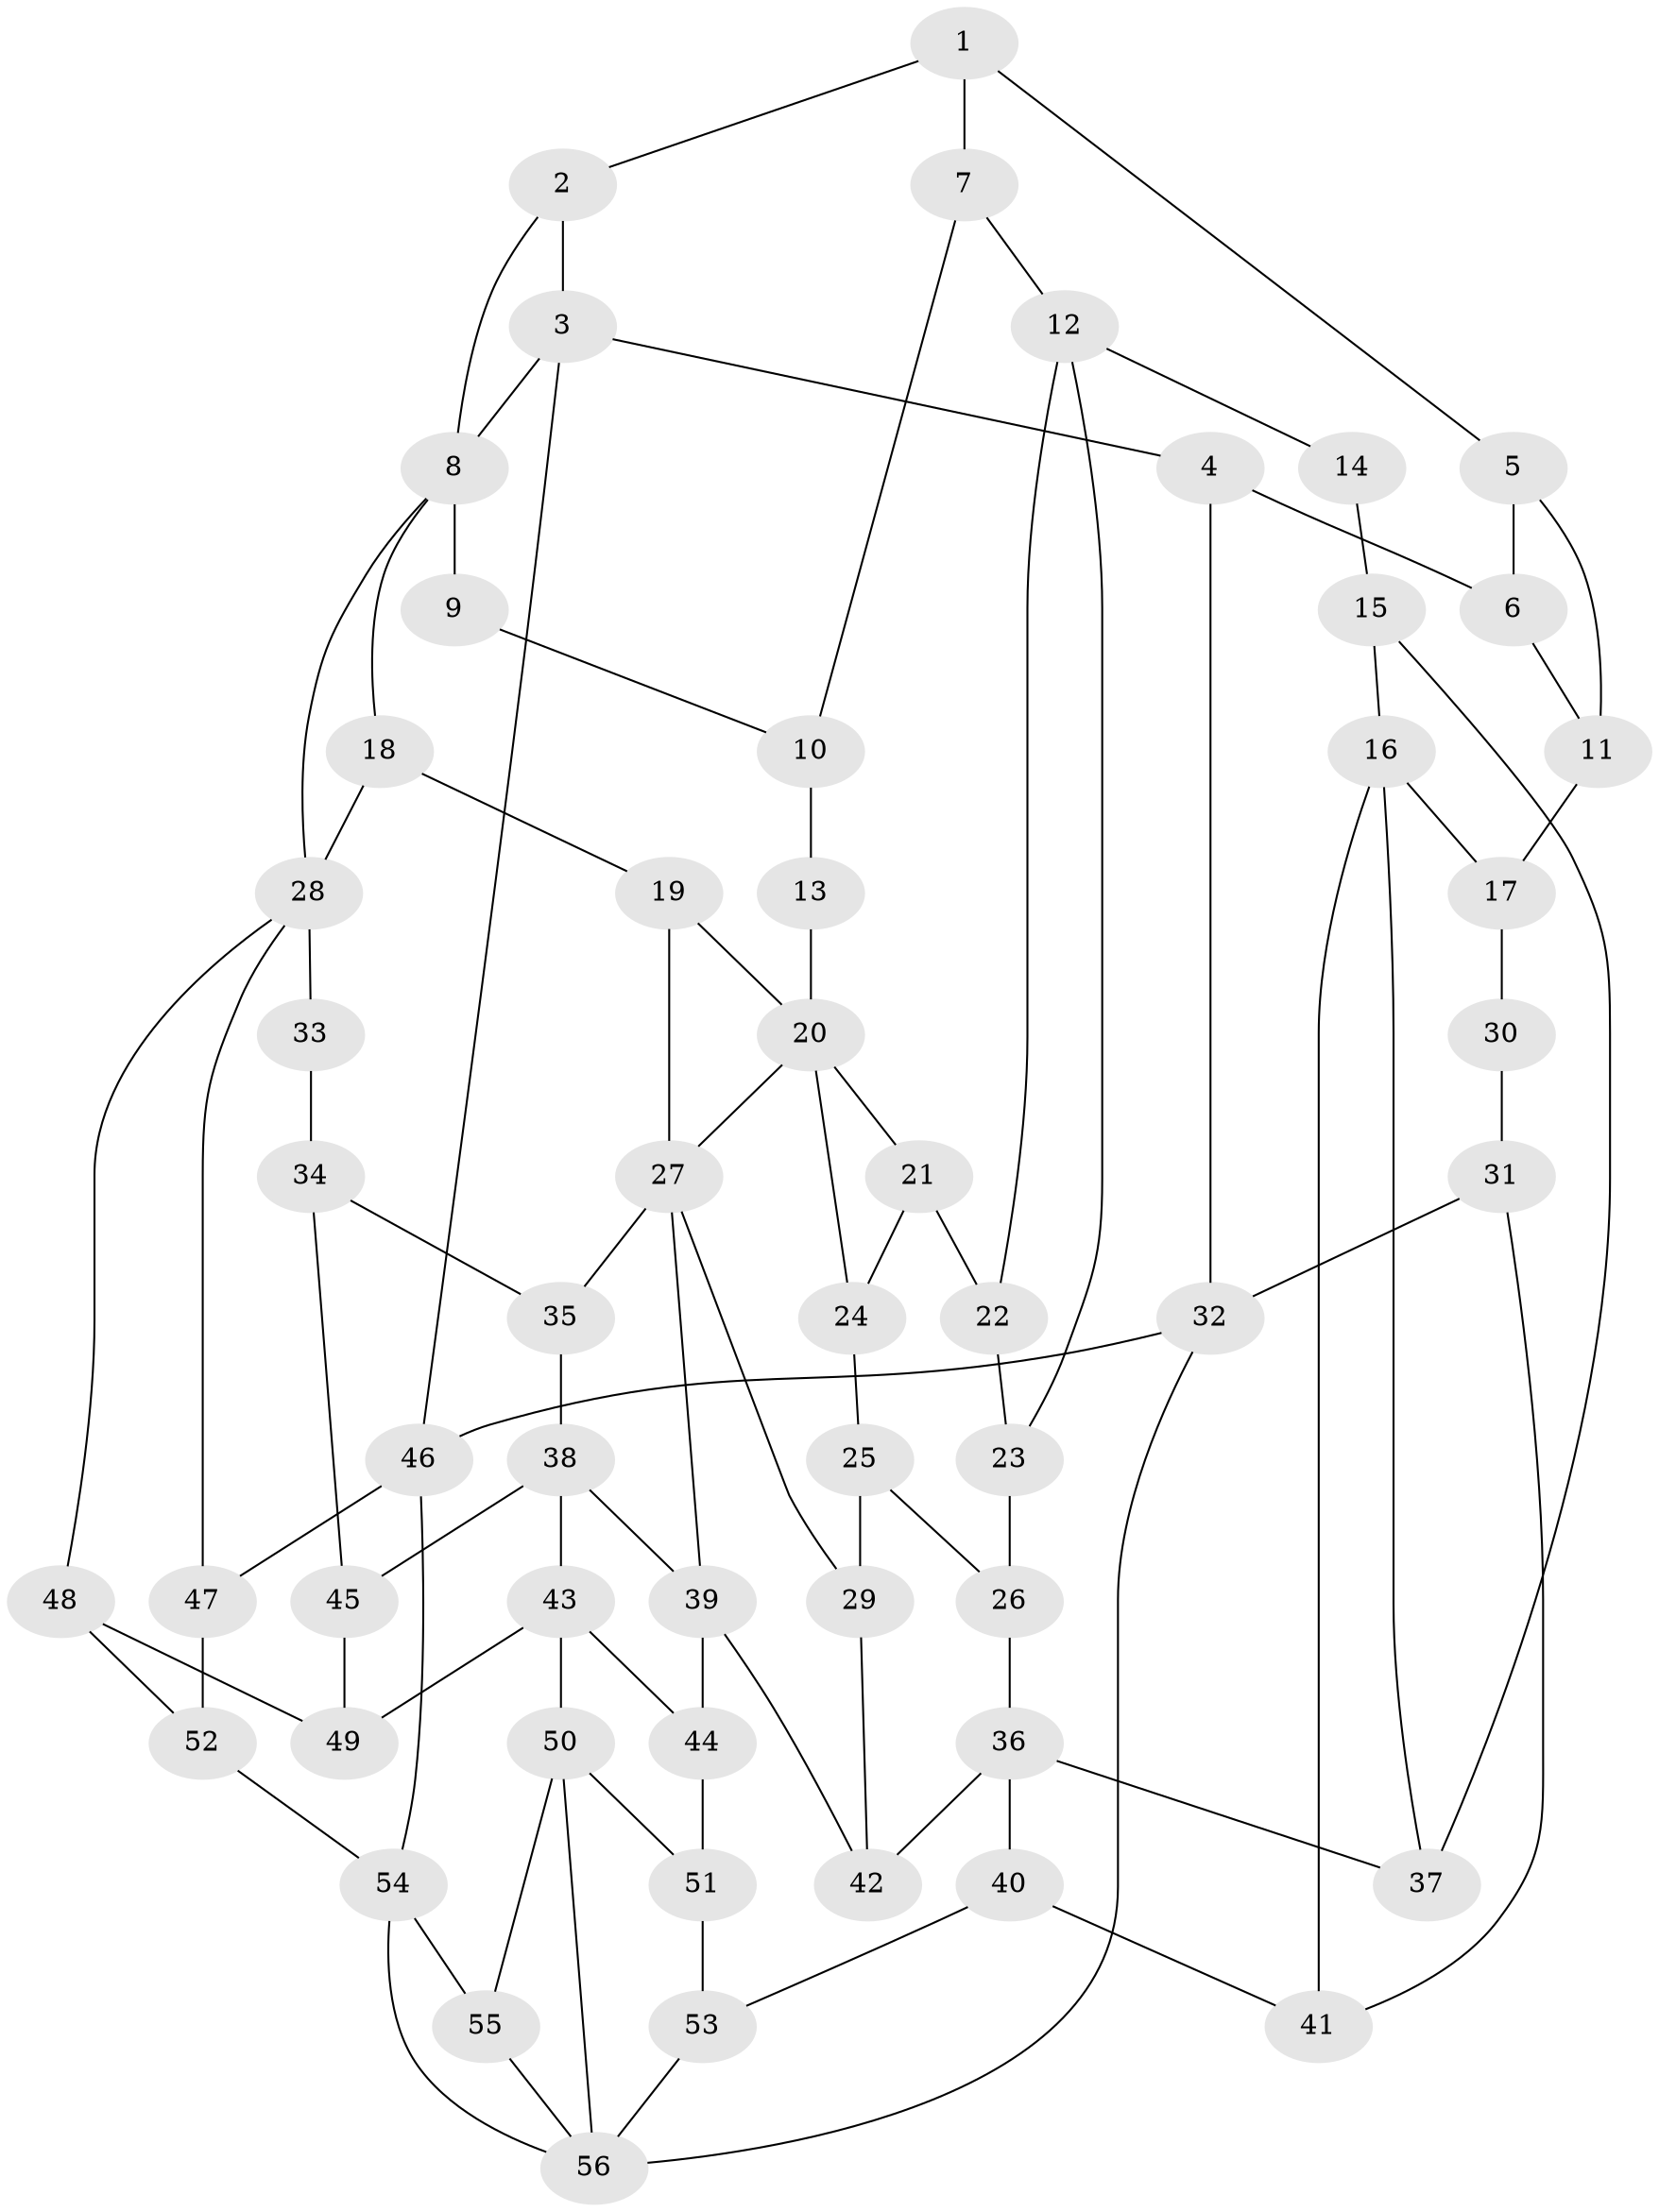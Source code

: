 // original degree distribution, {3: 0.017857142857142856, 4: 0.24107142857142858, 5: 0.5178571428571429, 6: 0.22321428571428573}
// Generated by graph-tools (version 1.1) at 2025/38/03/09/25 02:38:23]
// undirected, 56 vertices, 92 edges
graph export_dot {
graph [start="1"]
  node [color=gray90,style=filled];
  1;
  2;
  3;
  4;
  5;
  6;
  7;
  8;
  9;
  10;
  11;
  12;
  13;
  14;
  15;
  16;
  17;
  18;
  19;
  20;
  21;
  22;
  23;
  24;
  25;
  26;
  27;
  28;
  29;
  30;
  31;
  32;
  33;
  34;
  35;
  36;
  37;
  38;
  39;
  40;
  41;
  42;
  43;
  44;
  45;
  46;
  47;
  48;
  49;
  50;
  51;
  52;
  53;
  54;
  55;
  56;
  1 -- 2 [weight=1.0];
  1 -- 5 [weight=1.0];
  1 -- 7 [weight=2.0];
  2 -- 3 [weight=1.0];
  2 -- 8 [weight=1.0];
  3 -- 4 [weight=1.0];
  3 -- 8 [weight=1.0];
  3 -- 46 [weight=1.0];
  4 -- 6 [weight=2.0];
  4 -- 32 [weight=1.0];
  5 -- 6 [weight=1.0];
  5 -- 11 [weight=1.0];
  6 -- 11 [weight=3.0];
  7 -- 10 [weight=2.0];
  7 -- 12 [weight=2.0];
  8 -- 9 [weight=2.0];
  8 -- 18 [weight=1.0];
  8 -- 28 [weight=1.0];
  9 -- 10 [weight=1.0];
  10 -- 13 [weight=2.0];
  11 -- 17 [weight=2.0];
  12 -- 14 [weight=2.0];
  12 -- 22 [weight=1.0];
  12 -- 23 [weight=1.0];
  13 -- 20 [weight=2.0];
  14 -- 15 [weight=1.0];
  15 -- 16 [weight=1.0];
  15 -- 37 [weight=1.0];
  16 -- 17 [weight=2.0];
  16 -- 37 [weight=1.0];
  16 -- 41 [weight=1.0];
  17 -- 30 [weight=2.0];
  18 -- 19 [weight=1.0];
  18 -- 28 [weight=1.0];
  19 -- 20 [weight=1.0];
  19 -- 27 [weight=1.0];
  20 -- 21 [weight=1.0];
  20 -- 24 [weight=1.0];
  20 -- 27 [weight=1.0];
  21 -- 22 [weight=1.0];
  21 -- 24 [weight=1.0];
  22 -- 23 [weight=1.0];
  23 -- 26 [weight=1.0];
  24 -- 25 [weight=1.0];
  25 -- 26 [weight=1.0];
  25 -- 29 [weight=1.0];
  26 -- 36 [weight=1.0];
  27 -- 29 [weight=1.0];
  27 -- 35 [weight=1.0];
  27 -- 39 [weight=1.0];
  28 -- 33 [weight=2.0];
  28 -- 47 [weight=1.0];
  28 -- 48 [weight=1.0];
  29 -- 42 [weight=1.0];
  30 -- 31 [weight=1.0];
  31 -- 32 [weight=1.0];
  31 -- 41 [weight=1.0];
  32 -- 46 [weight=1.0];
  32 -- 56 [weight=1.0];
  33 -- 34 [weight=1.0];
  34 -- 35 [weight=1.0];
  34 -- 45 [weight=1.0];
  35 -- 38 [weight=1.0];
  36 -- 37 [weight=1.0];
  36 -- 40 [weight=1.0];
  36 -- 42 [weight=1.0];
  38 -- 39 [weight=1.0];
  38 -- 43 [weight=1.0];
  38 -- 45 [weight=1.0];
  39 -- 42 [weight=1.0];
  39 -- 44 [weight=2.0];
  40 -- 41 [weight=1.0];
  40 -- 53 [weight=1.0];
  43 -- 44 [weight=1.0];
  43 -- 49 [weight=1.0];
  43 -- 50 [weight=2.0];
  44 -- 51 [weight=2.0];
  45 -- 49 [weight=1.0];
  46 -- 47 [weight=1.0];
  46 -- 54 [weight=1.0];
  47 -- 52 [weight=1.0];
  48 -- 49 [weight=1.0];
  48 -- 52 [weight=1.0];
  50 -- 51 [weight=2.0];
  50 -- 55 [weight=1.0];
  50 -- 56 [weight=1.0];
  51 -- 53 [weight=2.0];
  52 -- 54 [weight=1.0];
  53 -- 56 [weight=1.0];
  54 -- 55 [weight=1.0];
  54 -- 56 [weight=1.0];
  55 -- 56 [weight=1.0];
}
